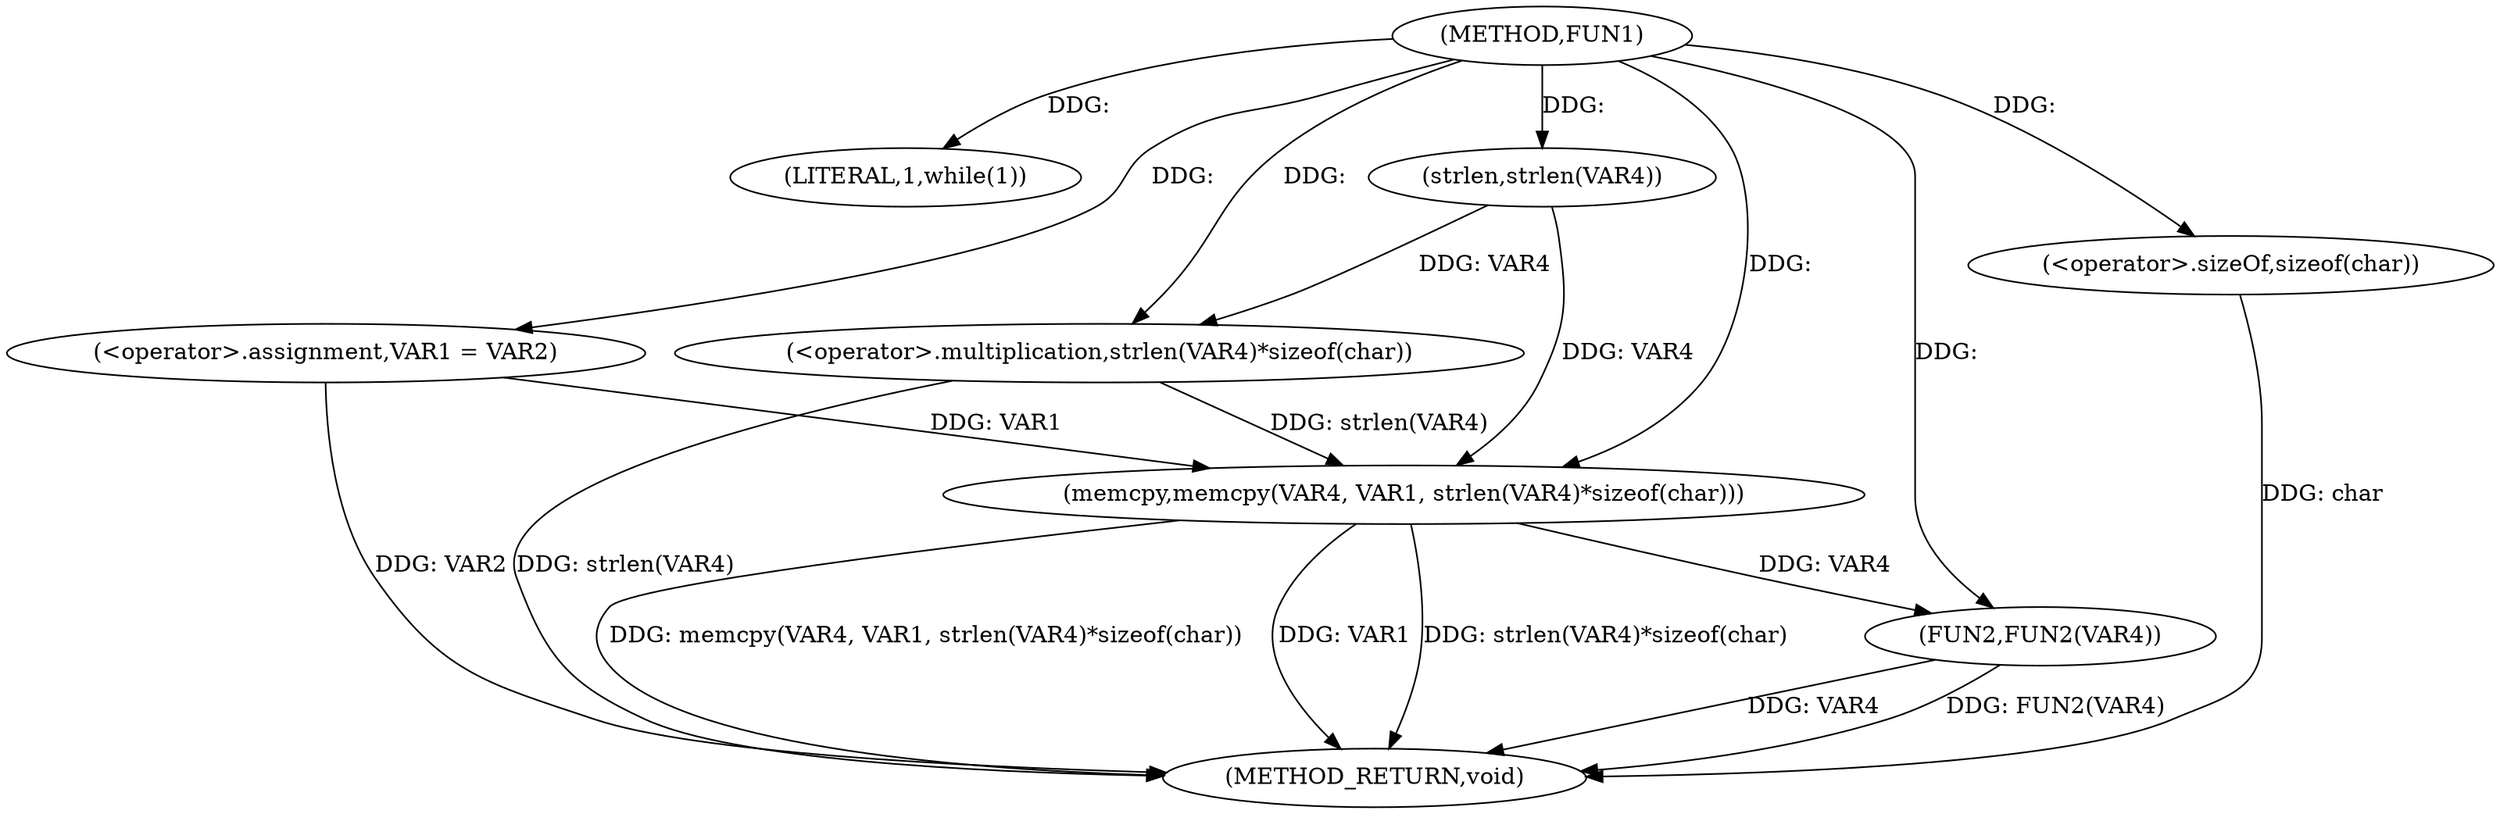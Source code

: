 digraph FUN1 {  
"1000100" [label = "(METHOD,FUN1)" ]
"1000124" [label = "(METHOD_RETURN,void)" ]
"1000106" [label = "(LITERAL,1,while(1))" ]
"1000108" [label = "(<operator>.assignment,VAR1 = VAR2)" ]
"1000114" [label = "(memcpy,memcpy(VAR4, VAR1, strlen(VAR4)*sizeof(char)))" ]
"1000117" [label = "(<operator>.multiplication,strlen(VAR4)*sizeof(char))" ]
"1000118" [label = "(strlen,strlen(VAR4))" ]
"1000120" [label = "(<operator>.sizeOf,sizeof(char))" ]
"1000122" [label = "(FUN2,FUN2(VAR4))" ]
  "1000114" -> "1000124"  [ label = "DDG: strlen(VAR4)*sizeof(char)"] 
  "1000114" -> "1000124"  [ label = "DDG: memcpy(VAR4, VAR1, strlen(VAR4)*sizeof(char))"] 
  "1000122" -> "1000124"  [ label = "DDG: VAR4"] 
  "1000120" -> "1000124"  [ label = "DDG: char"] 
  "1000117" -> "1000124"  [ label = "DDG: strlen(VAR4)"] 
  "1000122" -> "1000124"  [ label = "DDG: FUN2(VAR4)"] 
  "1000114" -> "1000124"  [ label = "DDG: VAR1"] 
  "1000108" -> "1000124"  [ label = "DDG: VAR2"] 
  "1000100" -> "1000106"  [ label = "DDG: "] 
  "1000100" -> "1000108"  [ label = "DDG: "] 
  "1000118" -> "1000114"  [ label = "DDG: VAR4"] 
  "1000100" -> "1000114"  [ label = "DDG: "] 
  "1000108" -> "1000114"  [ label = "DDG: VAR1"] 
  "1000117" -> "1000114"  [ label = "DDG: strlen(VAR4)"] 
  "1000118" -> "1000117"  [ label = "DDG: VAR4"] 
  "1000100" -> "1000118"  [ label = "DDG: "] 
  "1000100" -> "1000117"  [ label = "DDG: "] 
  "1000100" -> "1000120"  [ label = "DDG: "] 
  "1000114" -> "1000122"  [ label = "DDG: VAR4"] 
  "1000100" -> "1000122"  [ label = "DDG: "] 
}

